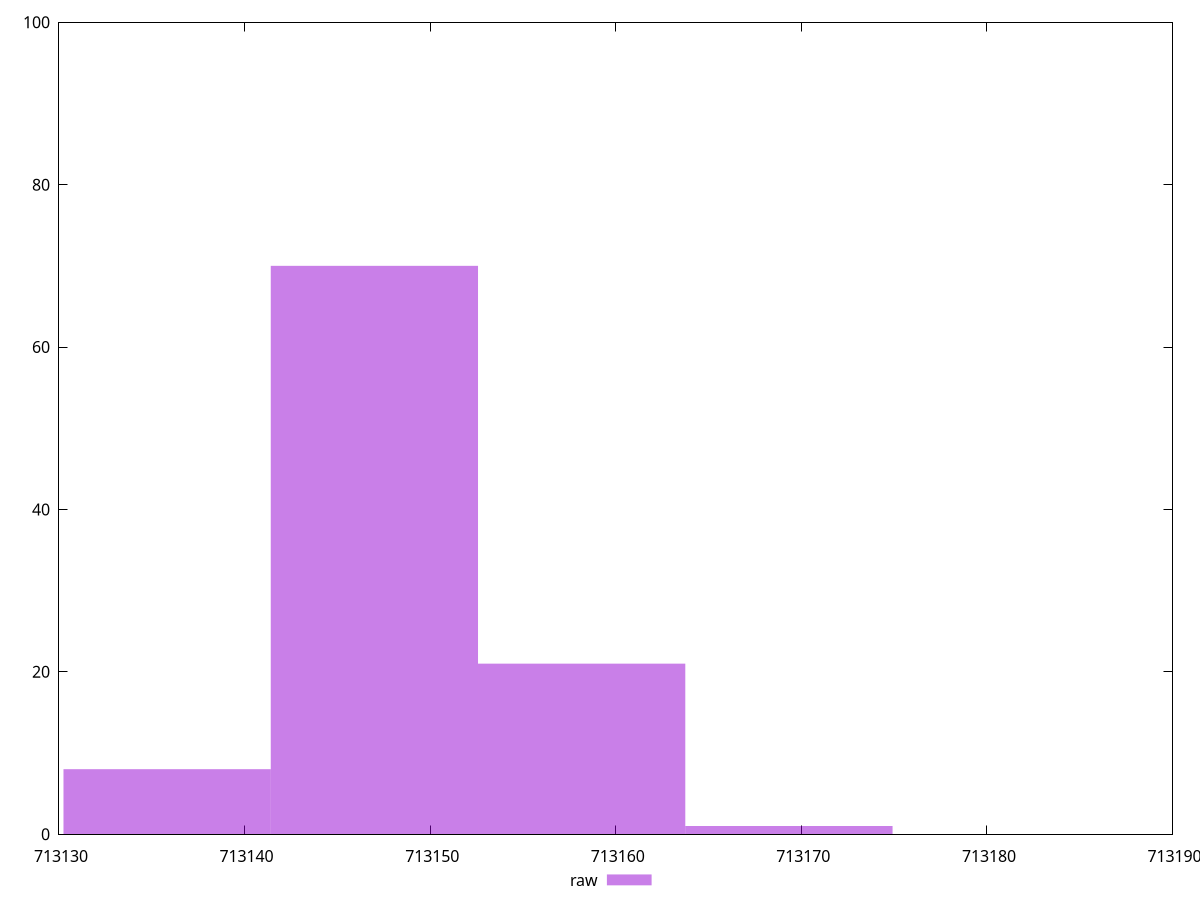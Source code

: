reset
set terminal svg size 640, 490 enhanced background rgb 'white'
set output "reprap/total-byte-weight/samples/pages+cached+noexternal+noimg/raw/histogram.svg"

$raw <<EOF
713158.1629586163 21
713146.9943840092 70
713135.8258094022 8
713169.3315332233 1
EOF

set key outside below
set boxwidth 11.168574607050713
set yrange [0:100]
set style fill transparent solid 0.5 noborder

plot \
  $raw title "raw" with boxes, \


reset